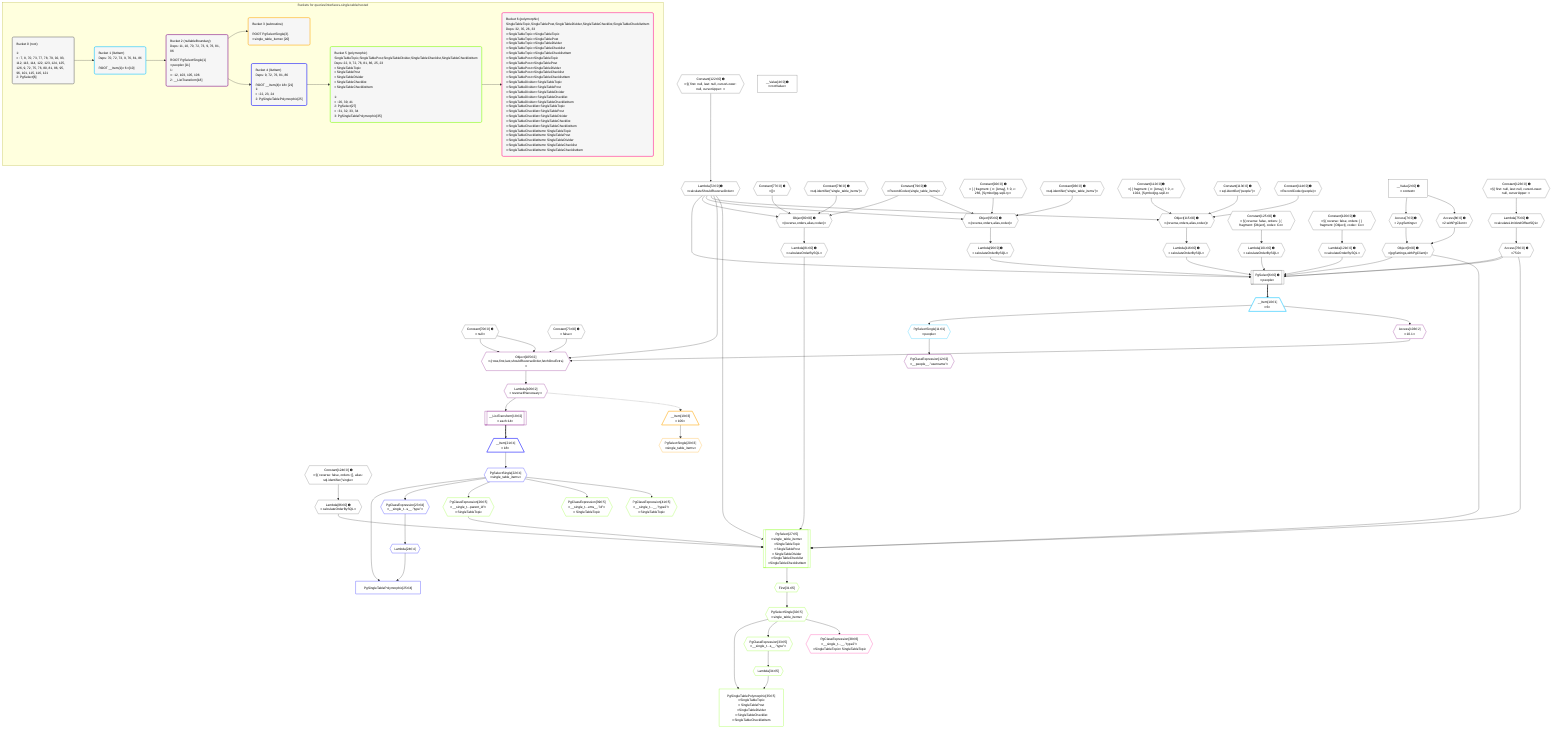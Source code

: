 %%{init: {'themeVariables': { 'fontSize': '12px'}}}%%
graph TD
    classDef path fill:#eee,stroke:#000,color:#000
    classDef plan fill:#fff,stroke-width:1px,color:#000
    classDef itemplan fill:#fff,stroke-width:2px,color:#000
    classDef unbatchedplan fill:#dff,stroke-width:1px,color:#000
    classDef sideeffectplan fill:#fcc,stroke-width:2px,color:#000
    classDef bucket fill:#f6f6f6,color:#000,stroke-width:2px,text-align:left


    %% plan dependencies
    PgSelect6[["PgSelect[6∈0] ➊<br />ᐸpeopleᐳ"]]:::plan
    Object9{{"Object[9∈0] ➊<br />ᐸ{pgSettings,withPgClient}ᐳ"}}:::plan
    Access76{{"Access[76∈0] ➊<br />ᐸ75.0ᐳ"}}:::plan
    Lambda96{{"Lambda[96∈0] ➊<br />ᐸcalculateOrderBySQLᐳ"}}:::plan
    Lambda101{{"Lambda[101∈0] ➊<br />ᐸcalculateOrderBySQLᐳ"}}:::plan
    Lambda72{{"Lambda[72∈0] ➊<br />ᐸcalculateShouldReverseOrderᐳ"}}:::plan
    Lambda116{{"Lambda[116∈0] ➊<br />ᐸcalculateOrderBySQLᐳ"}}:::plan
    Lambda121{{"Lambda[121∈0] ➊<br />ᐸcalculateOrderBySQLᐳ"}}:::plan
    Object9 & Access76 & Lambda96 & Lambda101 & Lambda72 & Access76 & Lambda116 & Lambda121 --> PgSelect6
    Object80{{"Object[80∈0] ➊<br />ᐸ{reverse,orders,alias,codec}ᐳ"}}:::plan
    Constant77{{"Constant[77∈0] ➊<br />ᐸ[]ᐳ"}}:::plan
    Constant78{{"Constant[78∈0] ➊<br />ᐸsql.identifier(”single_table_items”)ᐳ"}}:::plan
    Constant79{{"Constant[79∈0] ➊<br />ᐸRecordCodec(single_table_items)ᐳ"}}:::plan
    Lambda72 & Constant77 & Constant78 & Constant79 --> Object80
    Object95{{"Object[95∈0] ➊<br />ᐸ{reverse,orders,alias,codec}ᐳ"}}:::plan
    Constant92{{"Constant[92∈0] ➊<br />ᐸ[ { fragment: { n: [Array], f: 0, c: 266, [Symbol(pg-sql2-tyᐳ"}}:::plan
    Constant93{{"Constant[93∈0] ➊<br />ᐸsql.identifier(”single_table_items”)ᐳ"}}:::plan
    Lambda72 & Constant92 & Constant93 & Constant79 --> Object95
    Object115{{"Object[115∈0] ➊<br />ᐸ{reverse,orders,alias,codec}ᐳ"}}:::plan
    Constant112{{"Constant[112∈0] ➊<br />ᐸ[ { fragment: { n: [Array], f: 0, c: 1024, [Symbol(pg-sql2-tᐳ"}}:::plan
    Constant113{{"Constant[113∈0] ➊<br />ᐸsql.identifier(”people”)ᐳ"}}:::plan
    Constant114{{"Constant[114∈0] ➊<br />ᐸRecordCodec(people)ᐳ"}}:::plan
    Lambda72 & Constant112 & Constant113 & Constant114 --> Object115
    Access7{{"Access[7∈0] ➊<br />ᐸ2.pgSettingsᐳ"}}:::plan
    Access8{{"Access[8∈0] ➊<br />ᐸ2.withPgClientᐳ"}}:::plan
    Access7 & Access8 --> Object9
    __Value2["__Value[2∈0] ➊<br />ᐸcontextᐳ"]:::plan
    __Value2 --> Access7
    __Value2 --> Access8
    Constant122{{"Constant[122∈0] ➊<br />ᐸ§{ first: null, last: null, cursorLower: null, cursorUpper: ᐳ"}}:::plan
    Constant122 --> Lambda72
    Lambda75{{"Lambda[75∈0] ➊<br />ᐸcalculateLimitAndOffsetSQLᐳ"}}:::plan
    Constant123{{"Constant[123∈0] ➊<br />ᐸ§{ first: null, last: null, cursorLower: null, cursorUpper: ᐳ"}}:::plan
    Constant123 --> Lambda75
    Lambda75 --> Access76
    Lambda81{{"Lambda[81∈0] ➊<br />ᐸcalculateOrderBySQLᐳ"}}:::plan
    Object80 --> Lambda81
    Lambda86{{"Lambda[86∈0] ➊<br />ᐸcalculateOrderBySQLᐳ"}}:::plan
    Constant124{{"Constant[124∈0] ➊<br />ᐸ§{ reverse: false, orders: [], alias: sql.identifier(”singleᐳ"}}:::plan
    Constant124 --> Lambda86
    Object95 --> Lambda96
    Constant125{{"Constant[125∈0] ➊<br />ᐸ§{ reverse: false, orders: [ { fragment: [Object], codec: Coᐳ"}}:::plan
    Constant125 --> Lambda101
    Object115 --> Lambda116
    Constant126{{"Constant[126∈0] ➊<br />ᐸ§{ reverse: false, orders: [ { fragment: [Object], codec: Coᐳ"}}:::plan
    Constant126 --> Lambda121
    __Value4["__Value[4∈0] ➊<br />ᐸrootValueᐳ"]:::plan
    Constant70{{"Constant[70∈0] ➊<br />ᐸnullᐳ"}}:::plan
    Constant73{{"Constant[73∈0] ➊<br />ᐸfalseᐳ"}}:::plan
    __Item10[/"__Item[10∈1]<br />ᐸ6ᐳ"\]:::itemplan
    PgSelect6 ==> __Item10
    PgSelectSingle11{{"PgSelectSingle[11∈1]<br />ᐸpeopleᐳ"}}:::plan
    __Item10 --> PgSelectSingle11
    Object105{{"Object[105∈2]<br />ᐸ{rows,first,last,shouldReverseOrder,fetchOneExtra}ᐳ"}}:::plan
    Access103{{"Access[103∈2]<br />ᐸ10.1ᐳ"}}:::plan
    Access103 & Constant70 & Constant70 & Lambda72 & Constant73 --> Object105
    PgClassExpression12{{"PgClassExpression[12∈2]<br />ᐸ__people__.”username”ᐳ"}}:::plan
    PgSelectSingle11 --> PgClassExpression12
    __ListTransform18[["__ListTransform[18∈2]<br />ᐸeach:14ᐳ"]]:::plan
    Lambda106{{"Lambda[106∈2]<br />ᐸreverseIfNecessaryᐳ"}}:::plan
    Lambda106 --> __ListTransform18
    __Item10 --> Access103
    Object105 --> Lambda106
    __Item19[/"__Item[19∈3]<br />ᐸ106ᐳ"\]:::itemplan
    Lambda106 -.-> __Item19
    PgSelectSingle20{{"PgSelectSingle[20∈3]<br />ᐸsingle_table_itemsᐳ"}}:::plan
    __Item19 --> PgSelectSingle20
    PgSingleTablePolymorphic25["PgSingleTablePolymorphic[25∈4]"]:::plan
    Lambda24{{"Lambda[24∈4]"}}:::plan
    PgSelectSingle22{{"PgSelectSingle[22∈4]<br />ᐸsingle_table_itemsᐳ"}}:::plan
    Lambda24 & PgSelectSingle22 --> PgSingleTablePolymorphic25
    __Item21[/"__Item[21∈4]<br />ᐸ18ᐳ"\]:::itemplan
    __ListTransform18 ==> __Item21
    __Item21 --> PgSelectSingle22
    PgClassExpression23{{"PgClassExpression[23∈4]<br />ᐸ__single_t...s__.”type”ᐳ"}}:::plan
    PgSelectSingle22 --> PgClassExpression23
    PgClassExpression23 --> Lambda24
    PgSelect27[["PgSelect[27∈5]<br />ᐸsingle_table_itemsᐳ<br />ᐳSingleTableTopic<br />ᐳSingleTablePost<br />ᐳSingleTableDivider<br />ᐳSingleTableChecklist<br />ᐳSingleTableChecklistItem"]]:::plan
    PgClassExpression26{{"PgClassExpression[26∈5]<br />ᐸ__single_t...parent_id”ᐳ<br />ᐳSingleTableTopic"}}:::plan
    Object9 & PgClassExpression26 & Lambda72 & Access76 & Lambda81 & Lambda86 --> PgSelect27
    PgSingleTablePolymorphic35["PgSingleTablePolymorphic[35∈5]<br />ᐳSingleTableTopic<br />ᐳSingleTablePost<br />ᐳSingleTableDivider<br />ᐳSingleTableChecklist<br />ᐳSingleTableChecklistItem"]:::plan
    Lambda34{{"Lambda[34∈5]"}}:::plan
    PgSelectSingle32{{"PgSelectSingle[32∈5]<br />ᐸsingle_table_itemsᐳ"}}:::plan
    Lambda34 & PgSelectSingle32 --> PgSingleTablePolymorphic35
    PgSelectSingle22 --> PgClassExpression26
    First31{{"First[31∈5]"}}:::plan
    PgSelect27 --> First31
    First31 --> PgSelectSingle32
    PgClassExpression33{{"PgClassExpression[33∈5]<br />ᐸ__single_t...s__.”type”ᐳ"}}:::plan
    PgSelectSingle32 --> PgClassExpression33
    PgClassExpression33 --> Lambda34
    PgClassExpression39{{"PgClassExpression[39∈5]<br />ᐸ__single_t...ems__.”id”ᐳ<br />ᐳSingleTableTopic"}}:::plan
    PgSelectSingle22 --> PgClassExpression39
    PgClassExpression41{{"PgClassExpression[41∈5]<br />ᐸ__single_t...__.”type2”ᐳ<br />ᐳSingleTableTopic"}}:::plan
    PgSelectSingle22 --> PgClassExpression41
    PgClassExpression38{{"PgClassExpression[38∈6]<br />ᐸ__single_t...__.”type2”ᐳ<br />ᐳSingleTableTopicᐳSingleTableTopic"}}:::plan
    PgSelectSingle32 --> PgClassExpression38

    %% define steps

    subgraph "Buckets for queries/interfaces-single-table/nested"
    Bucket0("Bucket 0 (root)<br /><br />1: <br />ᐳ: 7, 8, 70, 73, 77, 78, 79, 92, 93, 112, 113, 114, 122, 123, 124, 125, 126, 9, 72, 75, 76, 80, 81, 86, 95, 96, 101, 115, 116, 121<br />2: PgSelect[6]"):::bucket
    classDef bucket0 stroke:#696969
    class Bucket0,__Value2,__Value4,PgSelect6,Access7,Access8,Object9,Constant70,Lambda72,Constant73,Lambda75,Access76,Constant77,Constant78,Constant79,Object80,Lambda81,Lambda86,Constant92,Constant93,Object95,Lambda96,Lambda101,Constant112,Constant113,Constant114,Object115,Lambda116,Lambda121,Constant122,Constant123,Constant124,Constant125,Constant126 bucket0
    Bucket1("Bucket 1 (listItem)<br />Deps: 70, 72, 73, 9, 76, 81, 86<br /><br />ROOT __Item{1}ᐸ6ᐳ[10]"):::bucket
    classDef bucket1 stroke:#00bfff
    class Bucket1,__Item10,PgSelectSingle11 bucket1
    Bucket2("Bucket 2 (nullableBoundary)<br />Deps: 11, 10, 70, 72, 73, 9, 76, 81, 86<br /><br />ROOT PgSelectSingle{1}ᐸpeopleᐳ[11]<br />1: <br />ᐳ: 12, 103, 105, 106<br />2: __ListTransform[18]"):::bucket
    classDef bucket2 stroke:#7f007f
    class Bucket2,PgClassExpression12,__ListTransform18,Access103,Object105,Lambda106 bucket2
    Bucket3("Bucket 3 (subroutine)<br /><br />ROOT PgSelectSingle{3}ᐸsingle_table_itemsᐳ[20]"):::bucket
    classDef bucket3 stroke:#ffa500
    class Bucket3,__Item19,PgSelectSingle20 bucket3
    Bucket4("Bucket 4 (listItem)<br />Deps: 9, 72, 76, 81, 86<br /><br />ROOT __Item{4}ᐸ18ᐳ[21]<br />1: <br />ᐳ: 22, 23, 24<br />2: PgSingleTablePolymorphic[25]"):::bucket
    classDef bucket4 stroke:#0000ff
    class Bucket4,__Item21,PgSelectSingle22,PgClassExpression23,Lambda24,PgSingleTablePolymorphic25 bucket4
    Bucket5("Bucket 5 (polymorphic)<br />SingleTableTopic,SingleTablePost,SingleTableDivider,SingleTableChecklist,SingleTableChecklistItem<br />Deps: 22, 9, 72, 76, 81, 86, 25, 23<br />ᐳSingleTableTopic<br />ᐳSingleTablePost<br />ᐳSingleTableDivider<br />ᐳSingleTableChecklist<br />ᐳSingleTableChecklistItem<br /><br />1: <br />ᐳ: 26, 39, 41<br />2: PgSelect[27]<br />ᐳ: 31, 32, 33, 34<br />3: PgSingleTablePolymorphic[35]"):::bucket
    classDef bucket5 stroke:#7fff00
    class Bucket5,PgClassExpression26,PgSelect27,First31,PgSelectSingle32,PgClassExpression33,Lambda34,PgSingleTablePolymorphic35,PgClassExpression39,PgClassExpression41 bucket5
    Bucket6("Bucket 6 (polymorphic)<br />SingleTableTopic,SingleTablePost,SingleTableDivider,SingleTableChecklist,SingleTableChecklistItem<br />Deps: 32, 35, 26, 33<br />ᐳSingleTableTopicᐳSingleTableTopic<br />ᐳSingleTableTopicᐳSingleTablePost<br />ᐳSingleTableTopicᐳSingleTableDivider<br />ᐳSingleTableTopicᐳSingleTableChecklist<br />ᐳSingleTableTopicᐳSingleTableChecklistItem<br />ᐳSingleTablePostᐳSingleTableTopic<br />ᐳSingleTablePostᐳSingleTablePost<br />ᐳSingleTablePostᐳSingleTableDivider<br />ᐳSingleTablePostᐳSingleTableChecklist<br />ᐳSingleTablePostᐳSingleTableChecklistItem<br />ᐳSingleTableDividerᐳSingleTableTopic<br />ᐳSingleTableDividerᐳSingleTablePost<br />ᐳSingleTableDividerᐳSingleTableDivider<br />ᐳSingleTableDividerᐳSingleTableChecklist<br />ᐳSingleTableDividerᐳSingleTableChecklistItem<br />ᐳSingleTableChecklistᐳSingleTableTopic<br />ᐳSingleTableChecklistᐳSingleTablePost<br />ᐳSingleTableChecklistᐳSingleTableDivider<br />ᐳSingleTableChecklistᐳSingleTableChecklist<br />ᐳSingleTableChecklistᐳSingleTableChecklistItem<br />ᐳSingleTableChecklistItemᐳSingleTableTopic<br />ᐳSingleTableChecklistItemᐳSingleTablePost<br />ᐳSingleTableChecklistItemᐳSingleTableDivider<br />ᐳSingleTableChecklistItemᐳSingleTableChecklist<br />ᐳSingleTableChecklistItemᐳSingleTableChecklistItem"):::bucket
    classDef bucket6 stroke:#ff1493
    class Bucket6,PgClassExpression38 bucket6
    Bucket0 --> Bucket1
    Bucket1 --> Bucket2
    Bucket2 --> Bucket3 & Bucket4
    Bucket4 --> Bucket5
    Bucket5 --> Bucket6
    end